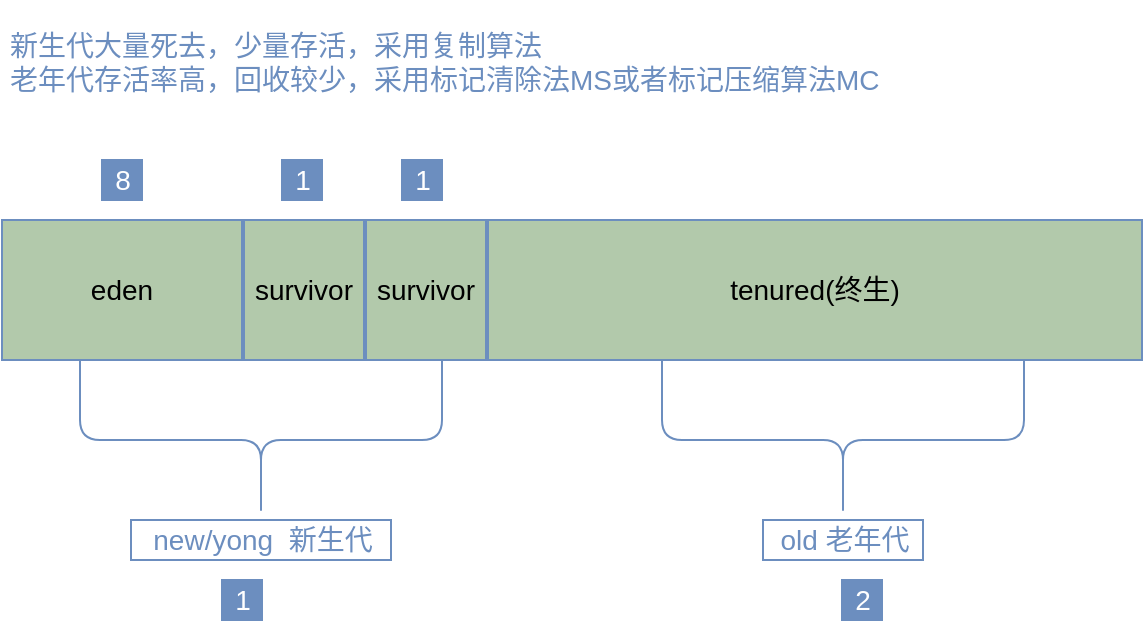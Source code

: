 <mxfile version="14.1.8" type="device"><diagram id="HXxAenLDAuSlgmzRvv6p" name="第 1 页"><mxGraphModel dx="1422" dy="823" grid="1" gridSize="10" guides="1" tooltips="1" connect="1" arrows="1" fold="1" page="1" pageScale="1" pageWidth="827" pageHeight="1169" math="0" shadow="0"><root><mxCell id="0"/><mxCell id="1" parent="0"/><mxCell id="D1wMJa-VkhXYh08DTEDQ-1" value="eden" style="rounded=0;whiteSpace=wrap;html=1;fontSize=14;strokeColor=#6C8EBF;fillColor=#B2C9AB;" vertex="1" parent="1"><mxGeometry x="180" y="450" width="120" height="70" as="geometry"/></mxCell><mxCell id="D1wMJa-VkhXYh08DTEDQ-2" value="survivor" style="rounded=0;whiteSpace=wrap;html=1;fontSize=14;strokeColor=#6C8EBF;fillColor=#B2C9AB;" vertex="1" parent="1"><mxGeometry x="301" y="450" width="60" height="70" as="geometry"/></mxCell><mxCell id="D1wMJa-VkhXYh08DTEDQ-3" value="survivor" style="rounded=0;whiteSpace=wrap;html=1;fontSize=14;strokeColor=#6C8EBF;fillColor=#B2C9AB;" vertex="1" parent="1"><mxGeometry x="362" y="450" width="60" height="70" as="geometry"/></mxCell><mxCell id="D1wMJa-VkhXYh08DTEDQ-4" value="tenured(终生)" style="rounded=0;whiteSpace=wrap;html=1;fontSize=14;strokeColor=#6C8EBF;fillColor=#B2C9AB;" vertex="1" parent="1"><mxGeometry x="423" y="450" width="327" height="70" as="geometry"/></mxCell><mxCell id="D1wMJa-VkhXYh08DTEDQ-5" value="8" style="text;html=1;align=center;verticalAlign=middle;resizable=0;points=[];autosize=1;fontSize=14;fontColor=#FFFFFF;strokeColor=#6C8EBF;fillColor=#6C8EBF;" vertex="1" parent="1"><mxGeometry x="230" y="420" width="20" height="20" as="geometry"/></mxCell><mxCell id="D1wMJa-VkhXYh08DTEDQ-6" value="1" style="text;html=1;align=center;verticalAlign=middle;resizable=0;points=[];autosize=1;fontSize=14;strokeColor=#6C8EBF;fillColor=#6C8EBF;fontColor=#FFFFFF;" vertex="1" parent="1"><mxGeometry x="320" y="420" width="20" height="20" as="geometry"/></mxCell><mxCell id="D1wMJa-VkhXYh08DTEDQ-7" value="1" style="text;html=1;align=center;verticalAlign=middle;resizable=0;points=[];autosize=1;fontSize=14;strokeColor=#6C8EBF;fillColor=#6C8EBF;fontColor=#FFFFFF;" vertex="1" parent="1"><mxGeometry x="380" y="420" width="20" height="20" as="geometry"/></mxCell><mxCell id="D1wMJa-VkhXYh08DTEDQ-8" value="" style="shape=curlyBracket;whiteSpace=wrap;html=1;rounded=1;fontSize=14;direction=north;fontColor=#6C8EBF;strokeColor=#6C8EBF;" vertex="1" parent="1"><mxGeometry x="219" y="520" width="181" height="80" as="geometry"/></mxCell><mxCell id="D1wMJa-VkhXYh08DTEDQ-9" value="new/yong&amp;nbsp; 新生代" style="text;html=1;align=center;verticalAlign=middle;resizable=0;points=[];autosize=1;fontSize=14;fontColor=#6C8EBF;strokeColor=#6C8EBF;" vertex="1" parent="1"><mxGeometry x="244.5" y="600" width="130" height="20" as="geometry"/></mxCell><mxCell id="D1wMJa-VkhXYh08DTEDQ-10" value="1" style="text;html=1;align=center;verticalAlign=middle;resizable=0;points=[];autosize=1;fontSize=14;strokeColor=#6C8EBF;fillColor=#6C8EBF;fontColor=#FFFFFF;" vertex="1" parent="1"><mxGeometry x="290" y="630" width="20" height="20" as="geometry"/></mxCell><mxCell id="D1wMJa-VkhXYh08DTEDQ-12" value="" style="shape=curlyBracket;whiteSpace=wrap;html=1;rounded=1;fontSize=14;direction=north;fontColor=#6C8EBF;strokeColor=#6C8EBF;" vertex="1" parent="1"><mxGeometry x="510" y="520" width="181" height="80" as="geometry"/></mxCell><mxCell id="D1wMJa-VkhXYh08DTEDQ-13" value="old 老年代" style="text;html=1;align=center;verticalAlign=middle;resizable=0;points=[];autosize=1;fontSize=14;fontColor=#6C8EBF;strokeColor=#6C8EBF;" vertex="1" parent="1"><mxGeometry x="560.5" y="600" width="80" height="20" as="geometry"/></mxCell><mxCell id="D1wMJa-VkhXYh08DTEDQ-15" value="新生代大量死去，少量存活，采用复制算法&lt;br style=&quot;font-size: 14px&quot;&gt;老年代存活率高，回收较少，采用标记清除法MS或者标记压缩算法MC" style="text;html=1;strokeColor=none;fillColor=none;align=left;verticalAlign=middle;whiteSpace=wrap;rounded=0;fontSize=14;labelBackgroundColor=none;fontStyle=0;horizontal=1;spacingTop=2;spacing=4;fontColor=#6C8EBF;" vertex="1" parent="1"><mxGeometry x="180" y="340" width="460" height="60" as="geometry"/></mxCell><mxCell id="D1wMJa-VkhXYh08DTEDQ-16" value="2" style="text;html=1;align=center;verticalAlign=middle;resizable=0;points=[];autosize=1;fontSize=14;strokeColor=#6C8EBF;fillColor=#6C8EBF;fontColor=#FFFFFF;" vertex="1" parent="1"><mxGeometry x="600" y="630" width="20" height="20" as="geometry"/></mxCell></root></mxGraphModel></diagram></mxfile>